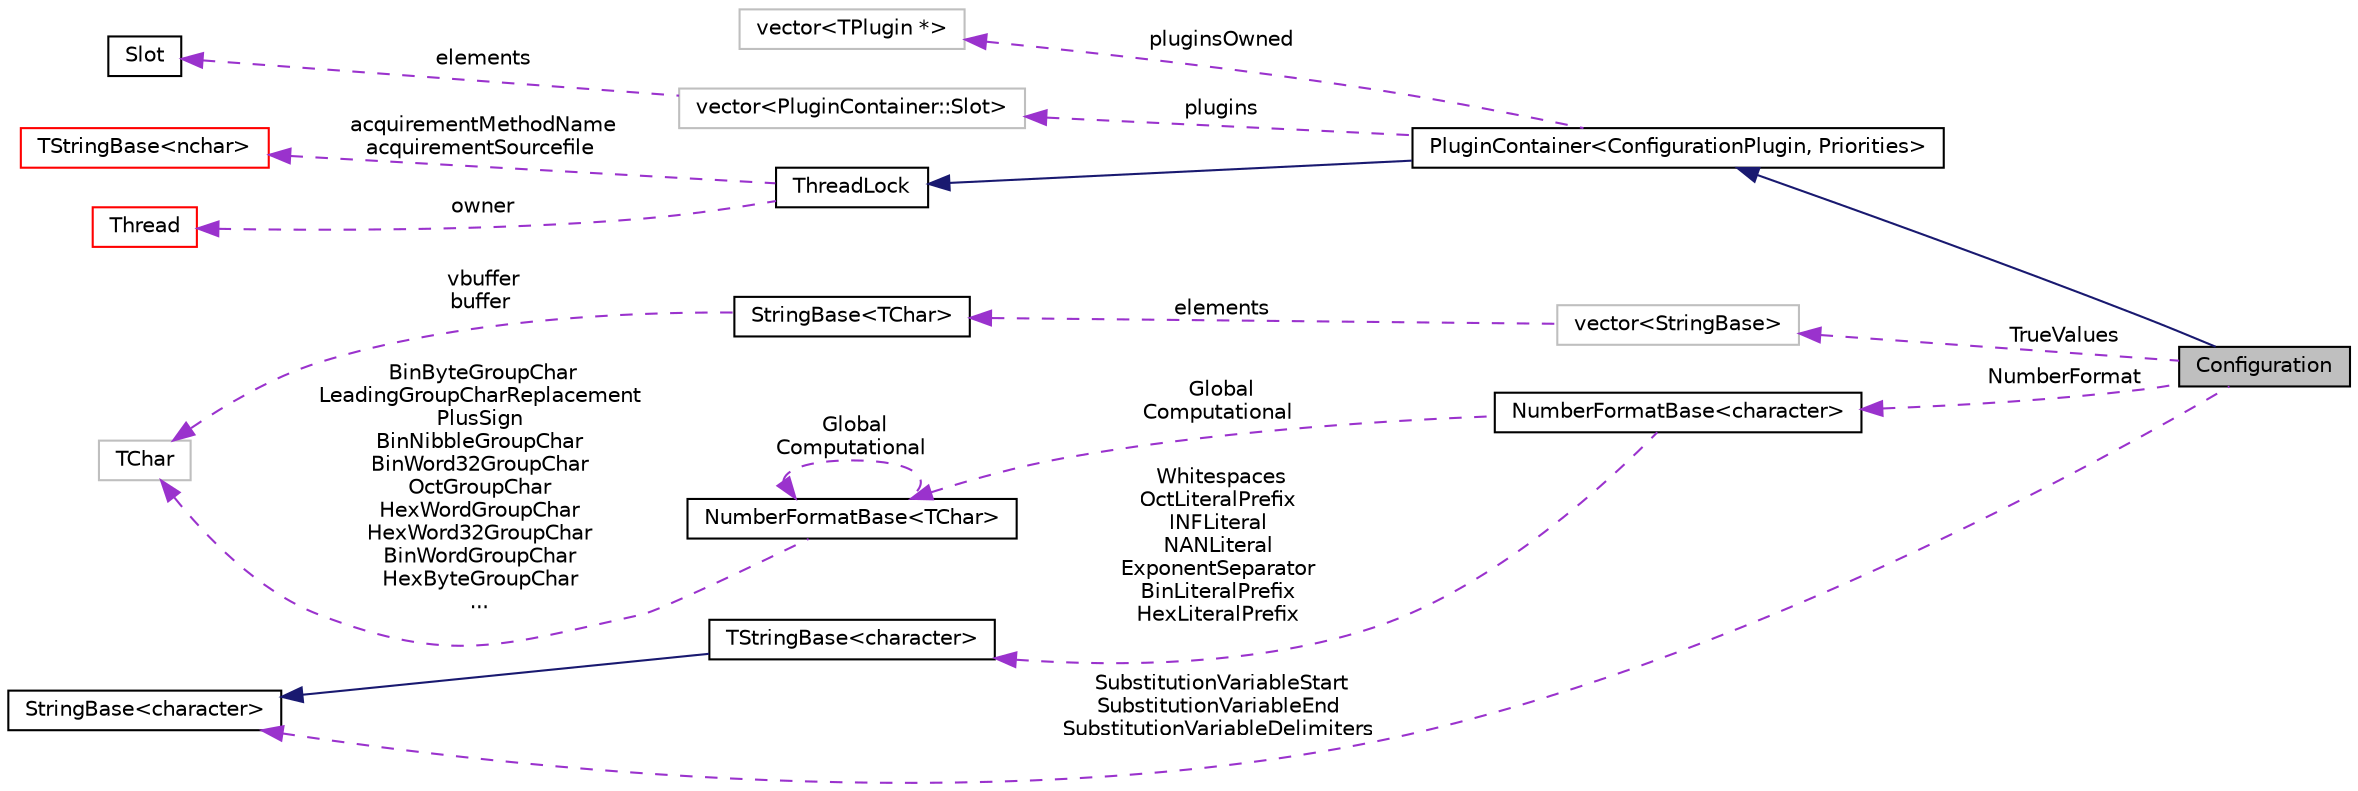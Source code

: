 digraph "Configuration"
{
  edge [fontname="Helvetica",fontsize="10",labelfontname="Helvetica",labelfontsize="10"];
  node [fontname="Helvetica",fontsize="10",shape=record];
  rankdir="LR";
  Node3 [label="Configuration",height=0.2,width=0.4,color="black", fillcolor="grey75", style="filled", fontcolor="black"];
  Node4 [label="PluginContainer\<ConfigurationPlugin, Priorities\>",height=0.2,width=0.4,color="black", fillcolor="white", style="filled",URL="$classaworx_1_1lib_1_1util_1_1PluginContainer.html"];
  Node16 [label="vector\<TPlugin *\>",height=0.2,width=0.4,color="grey75", fillcolor="white", style="filled"];
  Node17 [label="vector\<PluginContainer::Slot\>",height=0.2,width=0.4,color="grey75", fillcolor="white", style="filled"];
  Node23 [label="vector\<StringBase\>",height=0.2,width=0.4,color="grey75", fillcolor="white", style="filled"];
  Node14 [label="TStringBase\<nchar\>",height=0.2,width=0.4,color="red", fillcolor="white", style="filled",URL="$classaworx_1_1lib_1_1strings_1_1TStringBase.html"];
  Node19 [label="StringBase\<character\>",height=0.2,width=0.4,color="black", fillcolor="white", style="filled",URL="$classaworx_1_1lib_1_1strings_1_1StringBase.html"];
  Node20 [label="NumberFormatBase\<character\>",height=0.2,width=0.4,color="black", fillcolor="white", style="filled",URL="$classaworx_1_1lib_1_1strings_1_1NumberFormatBase.html"];
  Node21 [label="TStringBase\<character\>",height=0.2,width=0.4,color="black", fillcolor="white", style="filled",URL="$classaworx_1_1lib_1_1strings_1_1TStringBase.html"];
  Node22 [label="NumberFormatBase\<TChar\>",height=0.2,width=0.4,color="black", fillcolor="white", style="filled",URL="$classaworx_1_1lib_1_1strings_1_1NumberFormatBase.html"];
  Node24 [label="StringBase\<TChar\>",height=0.2,width=0.4,color="black", fillcolor="white", style="filled",URL="$classaworx_1_1lib_1_1strings_1_1StringBase.html"];
  Node4 -> Node3 [dir="back",color="midnightblue",fontsize="10",style="solid",fontname="Helvetica"];
  Node5 -> Node4 [dir="back",color="midnightblue",fontsize="10",style="solid",fontname="Helvetica"];
  Node6 -> Node5 [dir="back",color="darkorchid3",fontsize="10",style="dashed",label=" owner" ,fontname="Helvetica"];
  Node12 -> Node22 [dir="back",color="darkorchid3",fontsize="10",style="dashed",label=" BinByteGroupChar\nLeadingGroupCharReplacement\nPlusSign\nBinNibbleGroupChar\nBinWord32GroupChar\nOctGroupChar\nHexWordGroupChar\nHexWord32GroupChar\nBinWordGroupChar\nHexByteGroupChar\n..." ,fontname="Helvetica"];
  Node12 -> Node24 [dir="back",color="darkorchid3",fontsize="10",style="dashed",label=" vbuffer\nbuffer" ,fontname="Helvetica"];
  Node14 -> Node5 [dir="back",color="darkorchid3",fontsize="10",style="dashed",label=" acquirementMethodName\nacquirementSourcefile" ,fontname="Helvetica"];
  Node16 -> Node4 [dir="back",color="darkorchid3",fontsize="10",style="dashed",label=" pluginsOwned" ,fontname="Helvetica"];
  Node17 -> Node4 [dir="back",color="darkorchid3",fontsize="10",style="dashed",label=" plugins" ,fontname="Helvetica"];
  Node18 -> Node17 [dir="back",color="darkorchid3",fontsize="10",style="dashed",label=" elements" ,fontname="Helvetica"];
  Node19 -> Node3 [dir="back",color="darkorchid3",fontsize="10",style="dashed",label=" SubstitutionVariableStart\nSubstitutionVariableEnd\nSubstitutionVariableDelimiters" ,fontname="Helvetica"];
  Node19 -> Node21 [dir="back",color="midnightblue",fontsize="10",style="solid",fontname="Helvetica"];
  Node20 -> Node3 [dir="back",color="darkorchid3",fontsize="10",style="dashed",label=" NumberFormat" ,fontname="Helvetica"];
  Node21 -> Node20 [dir="back",color="darkorchid3",fontsize="10",style="dashed",label=" Whitespaces\nOctLiteralPrefix\nINFLiteral\nNANLiteral\nExponentSeparator\nBinLiteralPrefix\nHexLiteralPrefix" ,fontname="Helvetica"];
  Node22 -> Node20 [dir="back",color="darkorchid3",fontsize="10",style="dashed",label=" Global\nComputational" ,fontname="Helvetica"];
  Node22 -> Node22 [dir="back",color="darkorchid3",fontsize="10",style="dashed",label=" Global\nComputational" ,fontname="Helvetica"];
  Node23 -> Node3 [dir="back",color="darkorchid3",fontsize="10",style="dashed",label=" TrueValues" ,fontname="Helvetica"];
  Node24 -> Node23 [dir="back",color="darkorchid3",fontsize="10",style="dashed",label=" elements" ,fontname="Helvetica"];
  Node5 [label="ThreadLock",height=0.2,width=0.4,color="black", fillcolor="white", style="filled",URL="$classaworx_1_1lib_1_1threads_1_1ThreadLock.html"];
  Node6 [label="Thread",height=0.2,width=0.4,color="red", fillcolor="white", style="filled",URL="$classaworx_1_1lib_1_1threads_1_1Thread.html"];
  Node18 [label="Slot",height=0.2,width=0.4,color="black", fillcolor="white", style="filled",URL="$structaworx_1_1lib_1_1util_1_1PluginContainer_1_1Slot.html",tooltip="Type definition for elements of the list of plug-ins with their priority. "];
  Node12 [label="TChar",height=0.2,width=0.4,color="grey75", fillcolor="white", style="filled"];
}

